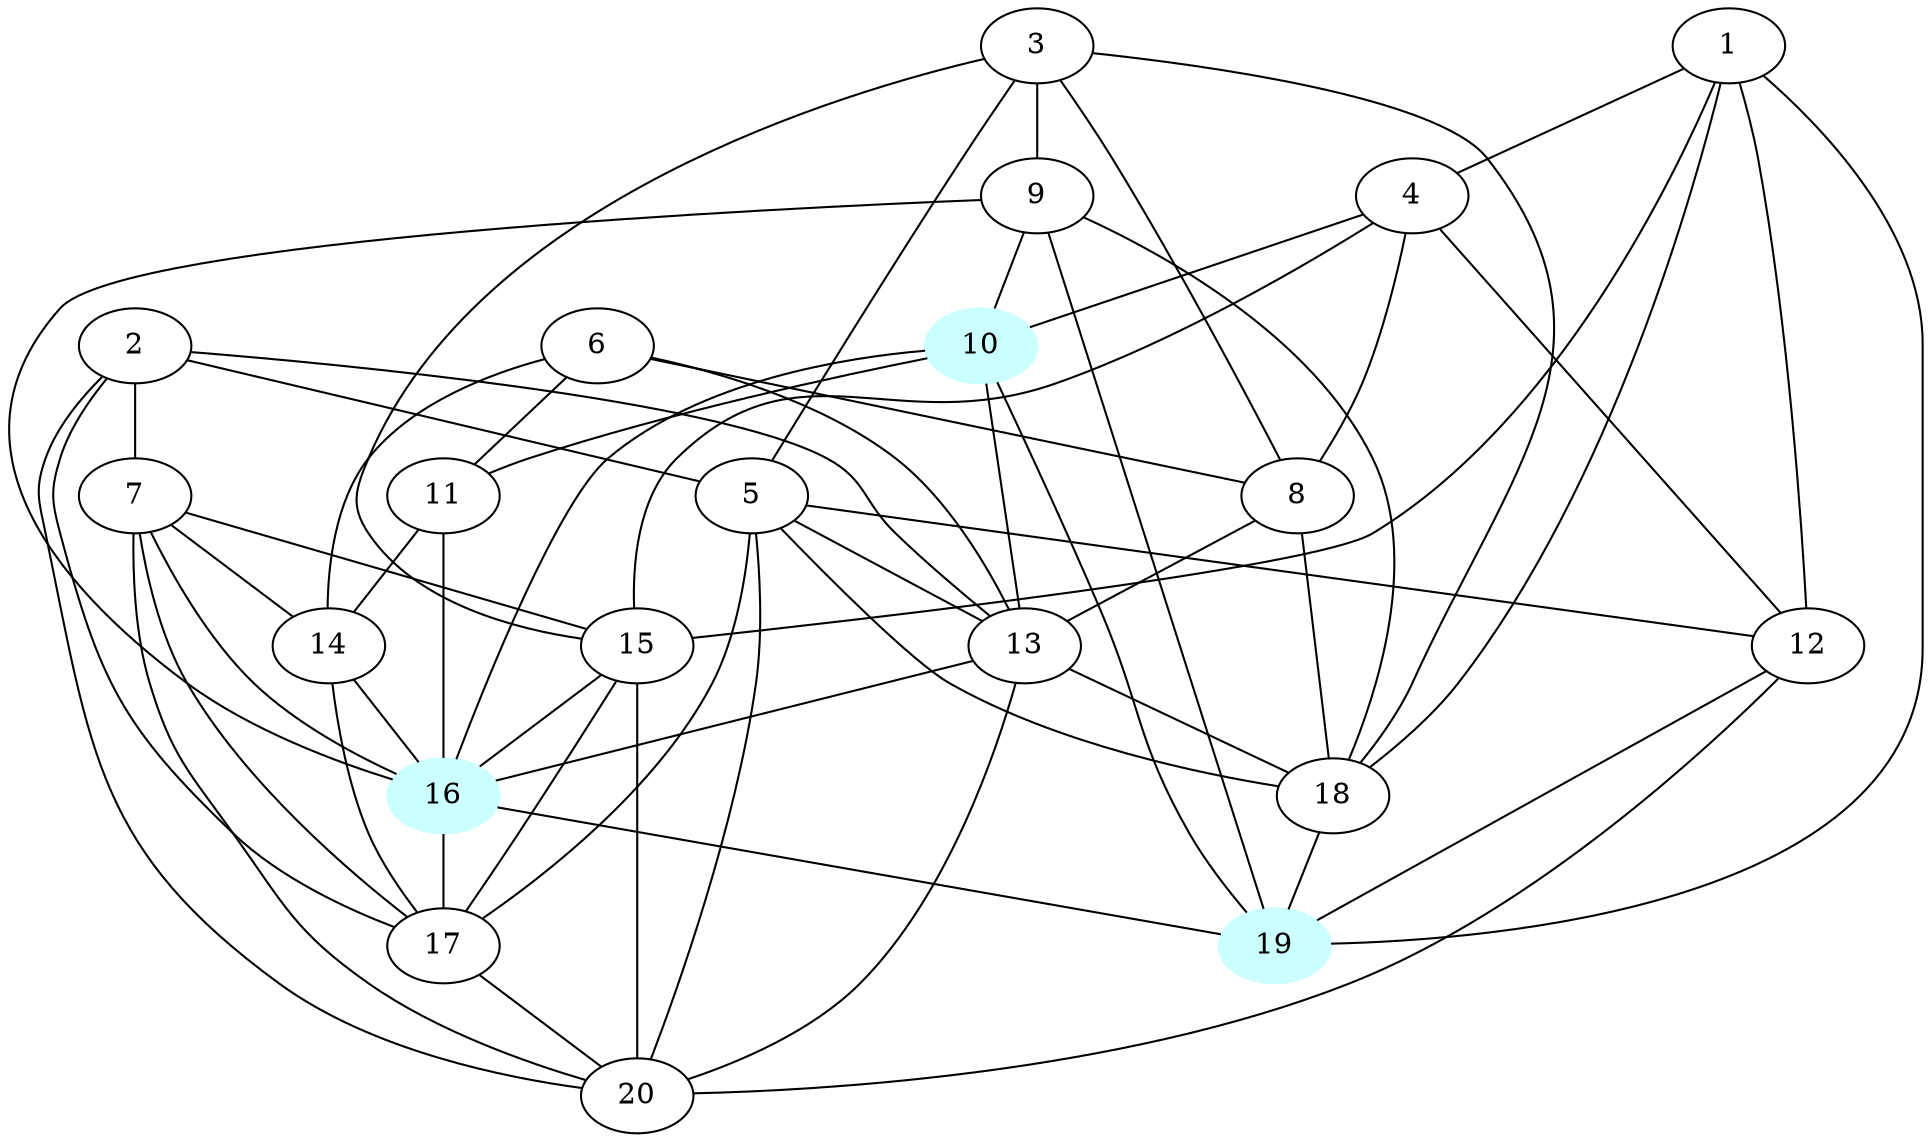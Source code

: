 graph G {
    10 [style=filled, color="#CCFFFF"];
    16 [style=filled, color="#CCFFFF"];
    19 [style=filled, color="#CCFFFF"];
    1 -- 4 [len= 2]
    1 -- 12 [len= 2]
    1 -- 15 [len= 2]
    1 -- 18 [len= 2]
    1 -- 19 [len= 2]
    2 -- 5 [len= 2]
    2 -- 7 [len= 2]
    2 -- 13 [len= 2]
    2 -- 17 [len= 2]
    2 -- 20 [len= 2]
    3 -- 5 [len= 2]
    3 -- 8 [len= 2]
    3 -- 9 [len= 2]
    3 -- 15 [len= 2]
    3 -- 18 [len= 2]
    4 -- 8 [len= 2]
    4 -- 10 [len= 2]
    4 -- 12 [len= 2]
    4 -- 15 [len= 2]
    5 -- 12 [len= 2]
    5 -- 13 [len= 2]
    5 -- 17 [len= 2]
    5 -- 18 [len= 2]
    5 -- 20 [len= 2]
    6 -- 8 [len= 2]
    6 -- 11 [len= 2]
    6 -- 13 [len= 2]
    6 -- 14 [len= 2]
    7 -- 14 [len= 2]
    7 -- 15 [len= 2]
    7 -- 16 [len= 2]
    7 -- 17 [len= 2]
    7 -- 20 [len= 2]
    8 -- 13 [len= 2]
    8 -- 18 [len= 2]
    9 -- 10 [len= 2]
    9 -- 16 [len= 2]
    9 -- 18 [len= 2]
    9 -- 19 [len= 2]
    10 -- 11 [len= 2]
    10 -- 13 [len= 2]
    10 -- 16 [len= 2]
    10 -- 19 [len= 2]
    11 -- 14 [len= 2]
    11 -- 16 [len= 2]
    12 -- 19 [len= 2]
    12 -- 20 [len= 2]
    13 -- 16 [len= 2]
    13 -- 18 [len= 2]
    13 -- 20 [len= 2]
    14 -- 16 [len= 2]
    14 -- 17 [len= 2]
    15 -- 16 [len= 2]
    15 -- 17 [len= 2]
    15 -- 20 [len= 2]
    16 -- 17 [len= 2]
    16 -- 19 [len= 2]
    17 -- 20 [len= 2]
    18 -- 19 [len= 2]
}
